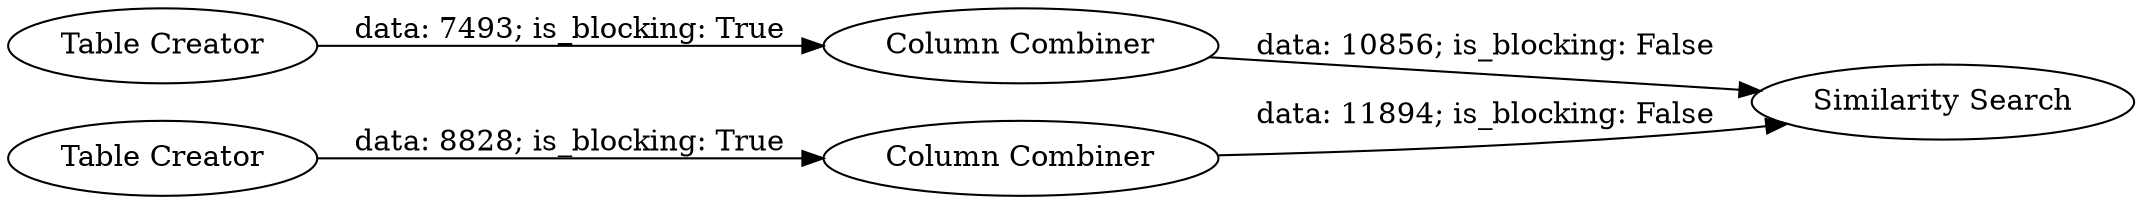 digraph {
	"-3851643853694323242_19" [label="Similarity Search"]
	"-3851643853694323242_14" [label="Column Combiner"]
	"-3851643853694323242_15" [label="Column Combiner"]
	"-3851643853694323242_2" [label="Table Creator"]
	"-3851643853694323242_1" [label="Table Creator"]
	"-3851643853694323242_15" -> "-3851643853694323242_19" [label="data: 11894; is_blocking: False"]
	"-3851643853694323242_1" -> "-3851643853694323242_14" [label="data: 7493; is_blocking: True"]
	"-3851643853694323242_14" -> "-3851643853694323242_19" [label="data: 10856; is_blocking: False"]
	"-3851643853694323242_2" -> "-3851643853694323242_15" [label="data: 8828; is_blocking: True"]
	rankdir=LR
}
